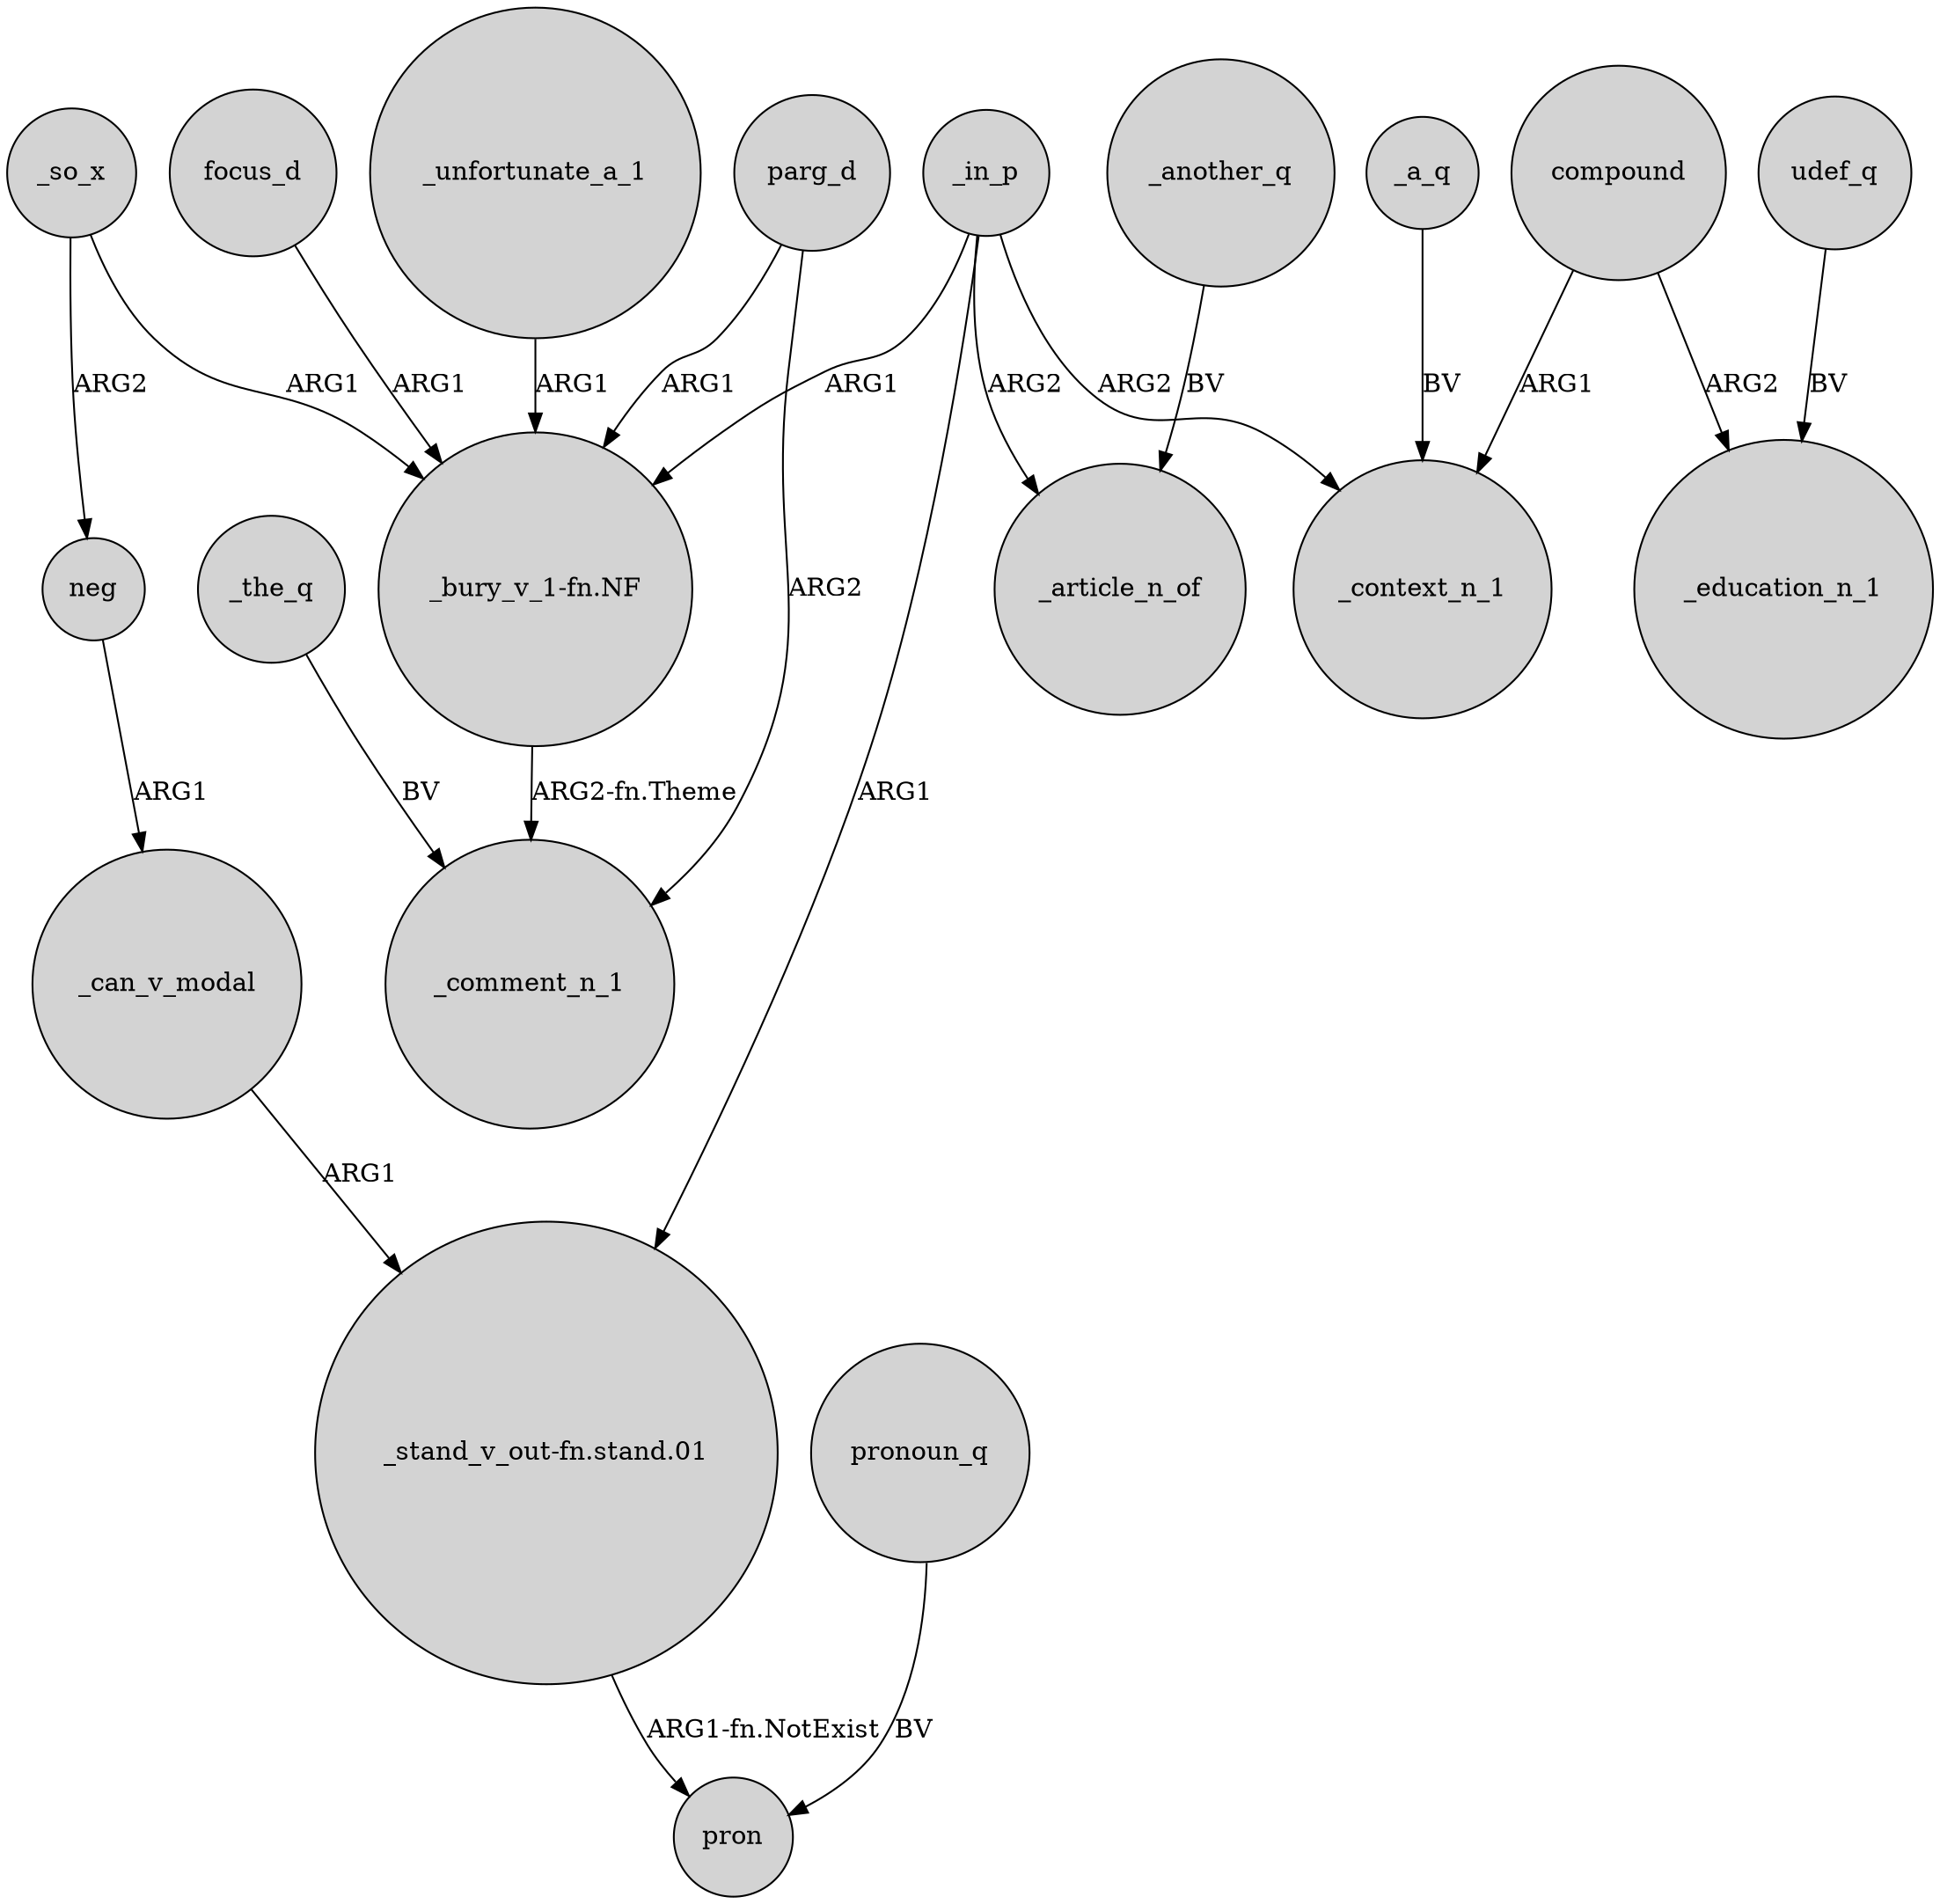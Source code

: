 digraph {
	node [shape=circle style=filled]
	focus_d -> "_bury_v_1-fn.NF" [label=ARG1]
	_so_x -> "_bury_v_1-fn.NF" [label=ARG1]
	_can_v_modal -> "_stand_v_out-fn.stand.01" [label=ARG1]
	"_stand_v_out-fn.stand.01" -> pron [label="ARG1-fn.NotExist"]
	parg_d -> "_bury_v_1-fn.NF" [label=ARG1]
	_so_x -> neg [label=ARG2]
	"_bury_v_1-fn.NF" -> _comment_n_1 [label="ARG2-fn.Theme"]
	compound -> _education_n_1 [label=ARG2]
	udef_q -> _education_n_1 [label=BV]
	_a_q -> _context_n_1 [label=BV]
	_in_p -> "_bury_v_1-fn.NF" [label=ARG1]
	compound -> _context_n_1 [label=ARG1]
	parg_d -> _comment_n_1 [label=ARG2]
	pronoun_q -> pron [label=BV]
	_in_p -> "_stand_v_out-fn.stand.01" [label=ARG1]
	_another_q -> _article_n_of [label=BV]
	_in_p -> _article_n_of [label=ARG2]
	_in_p -> _context_n_1 [label=ARG2]
	_unfortunate_a_1 -> "_bury_v_1-fn.NF" [label=ARG1]
	neg -> _can_v_modal [label=ARG1]
	_the_q -> _comment_n_1 [label=BV]
}
